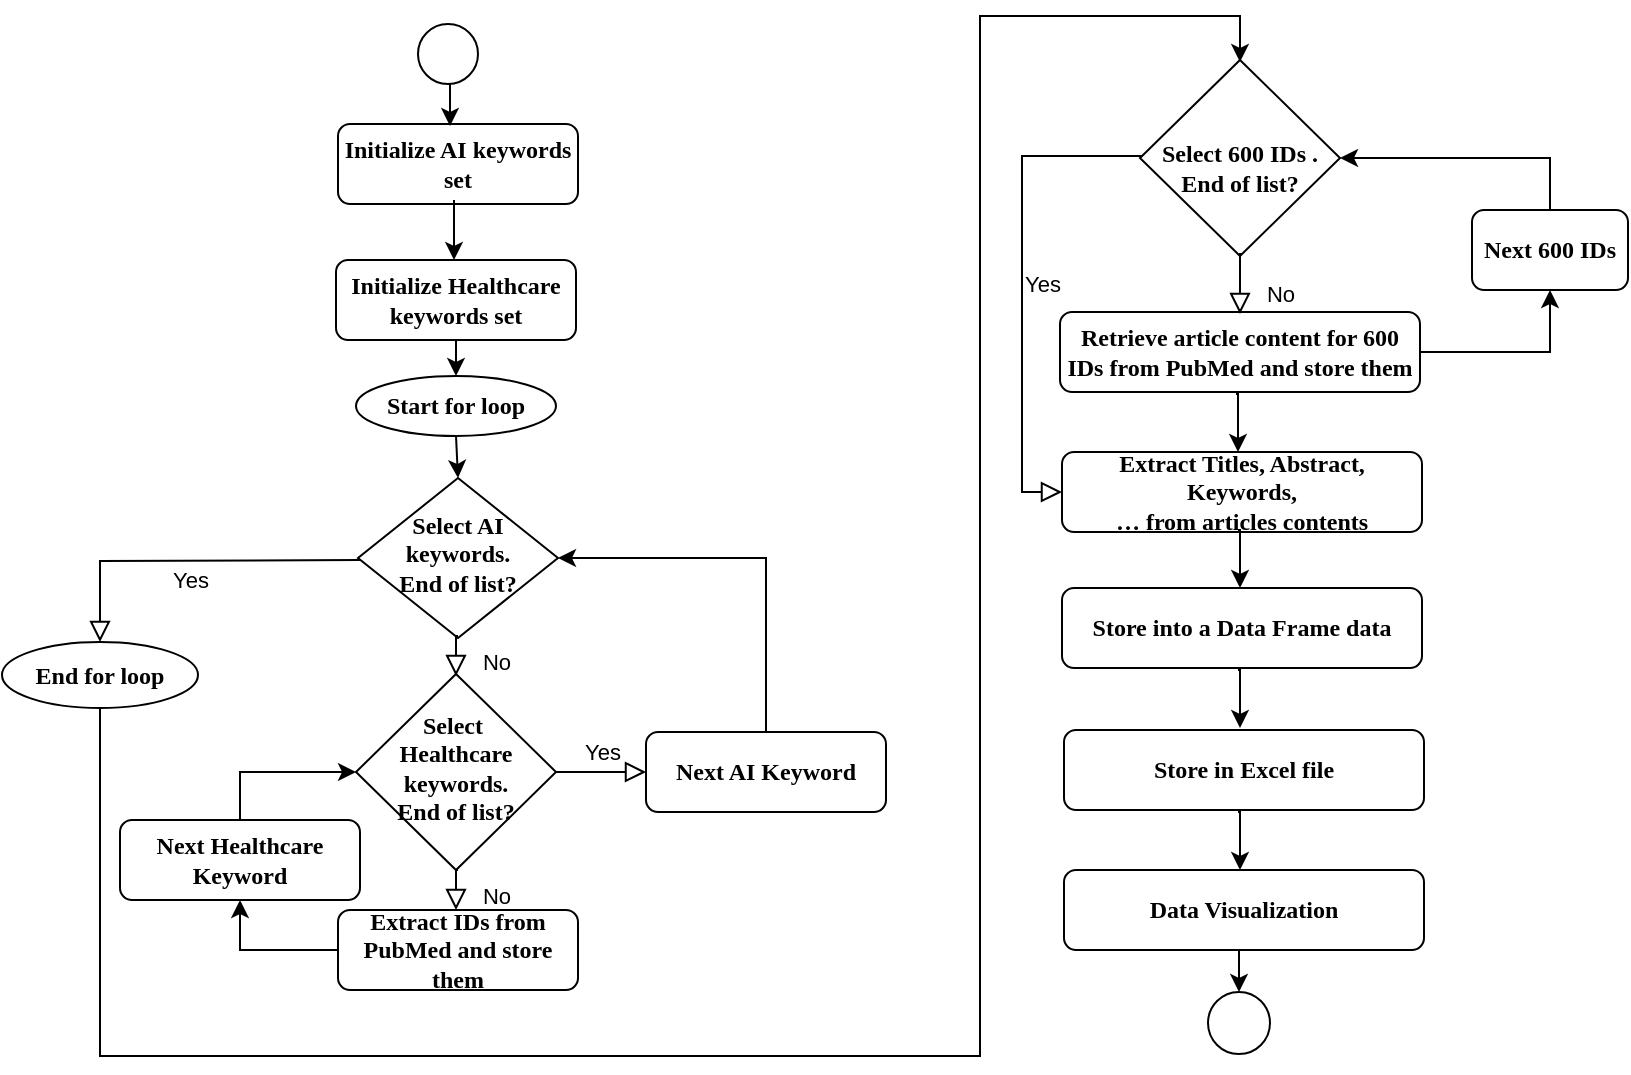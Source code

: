 <mxfile version="24.7.1" type="github">
  <diagram id="C5RBs43oDa-KdzZeNtuy" name="Page-1">
    <mxGraphModel dx="786" dy="433" grid="1" gridSize="10" guides="1" tooltips="1" connect="1" arrows="1" fold="1" page="1" pageScale="1" pageWidth="827" pageHeight="1169" math="0" shadow="0">
      <root>
        <mxCell id="WIyWlLk6GJQsqaUBKTNV-0" />
        <mxCell id="WIyWlLk6GJQsqaUBKTNV-1" parent="WIyWlLk6GJQsqaUBKTNV-0" />
        <mxCell id="WIyWlLk6GJQsqaUBKTNV-3" value="&lt;p style=&quot;margin-top: 0pt; margin-bottom: 0pt; margin-left: 0in; direction: ltr; unicode-bidi: embed; word-break: normal;&quot;&gt;&lt;span style=&quot;font-family: Calibri; font-weight: bold;&quot;&gt;&lt;font style=&quot;font-size: 12px;&quot;&gt;Initialize Healthcare keywords set&lt;/font&gt;&lt;/span&gt;&lt;/p&gt;" style="rounded=1;whiteSpace=wrap;html=1;fontSize=12;glass=0;strokeWidth=1;shadow=0;" parent="WIyWlLk6GJQsqaUBKTNV-1" vertex="1">
          <mxGeometry x="175" y="132" width="120" height="40" as="geometry" />
        </mxCell>
        <mxCell id="WIyWlLk6GJQsqaUBKTNV-6" value="&lt;p style=&quot;margin-top: 0pt; margin-bottom: 0pt; margin-left: 0in; direction: ltr; unicode-bidi: embed; word-break: normal;&quot;&gt;&lt;span style=&quot;font-family: Calibri; font-weight: bold;&quot;&gt;&lt;font style=&quot;font-size: 12px;&quot;&gt;Select AI keywords.&lt;/font&gt;&lt;/span&gt;&lt;/p&gt;&lt;p style=&quot;margin-top: 0pt; margin-bottom: 0pt; margin-left: 0in; direction: ltr; unicode-bidi: embed; word-break: normal;&quot;&gt;&lt;span style=&quot;font-family: Calibri; font-weight: bold;&quot;&gt;&lt;font style=&quot;font-size: 12px;&quot;&gt;End of list?&lt;/font&gt;&lt;/span&gt;&lt;/p&gt;" style="rhombus;whiteSpace=wrap;html=1;shadow=0;fontFamily=Helvetica;fontSize=12;align=center;strokeWidth=1;spacing=6;spacingTop=-4;" parent="WIyWlLk6GJQsqaUBKTNV-1" vertex="1">
          <mxGeometry x="186" y="241" width="100" height="80" as="geometry" />
        </mxCell>
        <mxCell id="WIyWlLk6GJQsqaUBKTNV-9" value="Yes" style="edgeStyle=orthogonalEdgeStyle;rounded=0;html=1;jettySize=auto;orthogonalLoop=1;fontSize=11;endArrow=block;endFill=0;endSize=8;strokeWidth=1;shadow=0;labelBackgroundColor=none;" parent="WIyWlLk6GJQsqaUBKTNV-1" source="WIyWlLk6GJQsqaUBKTNV-10" target="WIyWlLk6GJQsqaUBKTNV-12" edge="1">
          <mxGeometry y="10" relative="1" as="geometry">
            <mxPoint as="offset" />
          </mxGeometry>
        </mxCell>
        <mxCell id="WIyWlLk6GJQsqaUBKTNV-10" value="&lt;p style=&quot;margin-top: 0pt; margin-bottom: 0pt; margin-left: 0in; direction: ltr; unicode-bidi: embed; word-break: normal;&quot;&gt;&lt;span style=&quot;font-family: Calibri; font-weight: bold;&quot;&gt;&lt;font style=&quot;font-size: 12px;&quot;&gt;Select&amp;nbsp;&lt;/font&gt;&lt;/span&gt;&lt;/p&gt;&lt;p style=&quot;margin-top: 0pt; margin-bottom: 0pt; margin-left: 0in; direction: ltr; unicode-bidi: embed; word-break: normal;&quot;&gt;&lt;span style=&quot;font-family: Calibri; font-weight: bold;&quot;&gt;&lt;font style=&quot;font-size: 12px;&quot;&gt;Healthcare keywords.&lt;/font&gt;&lt;/span&gt;&lt;/p&gt;&lt;p style=&quot;margin-top: 0pt; margin-bottom: 0pt; margin-left: 0in; direction: ltr; unicode-bidi: embed; word-break: normal;&quot;&gt;&lt;span style=&quot;font-family: Calibri; font-weight: bold;&quot;&gt;&lt;font style=&quot;font-size: 12px;&quot;&gt;End of list?&lt;/font&gt;&lt;/span&gt;&lt;/p&gt;" style="rhombus;whiteSpace=wrap;html=1;shadow=0;fontFamily=Helvetica;fontSize=12;align=center;strokeWidth=1;spacing=6;spacingTop=-4;" parent="WIyWlLk6GJQsqaUBKTNV-1" vertex="1">
          <mxGeometry x="185" y="339" width="100" height="98" as="geometry" />
        </mxCell>
        <mxCell id="WIyWlLk6GJQsqaUBKTNV-11" value="&lt;p style=&quot;margin-top: 0pt; margin-bottom: 0pt; margin-left: 0in; direction: ltr; unicode-bidi: embed; word-break: normal;&quot;&gt;&lt;span style=&quot;font-family: Calibri; font-weight: bold;&quot;&gt;&lt;font style=&quot;font-size: 12px;&quot;&gt;Extract IDs from PubMed and store&lt;br/&gt;them&lt;/font&gt;&lt;/span&gt;&lt;/p&gt;" style="rounded=1;whiteSpace=wrap;html=1;fontSize=12;glass=0;strokeWidth=1;shadow=0;" parent="WIyWlLk6GJQsqaUBKTNV-1" vertex="1">
          <mxGeometry x="176" y="457" width="120" height="40" as="geometry" />
        </mxCell>
        <mxCell id="wZqffkMJ2ituIeMjyzKD-14" style="edgeStyle=orthogonalEdgeStyle;rounded=0;orthogonalLoop=1;jettySize=auto;html=1;exitX=0.5;exitY=0;exitDx=0;exitDy=0;entryX=1;entryY=0.5;entryDx=0;entryDy=0;" edge="1" parent="WIyWlLk6GJQsqaUBKTNV-1" source="WIyWlLk6GJQsqaUBKTNV-12" target="WIyWlLk6GJQsqaUBKTNV-6">
          <mxGeometry relative="1" as="geometry" />
        </mxCell>
        <mxCell id="WIyWlLk6GJQsqaUBKTNV-12" value="&lt;p style=&quot;margin-top: 0pt; margin-bottom: 0pt; margin-left: 0in; direction: ltr; unicode-bidi: embed; word-break: normal;&quot;&gt;&lt;span style=&quot;font-family: Calibri; font-weight: bold;&quot;&gt;&lt;font style=&quot;font-size: 12px;&quot;&gt;Next AI Keyword&lt;/font&gt;&lt;/span&gt;&lt;/p&gt;" style="rounded=1;whiteSpace=wrap;html=1;fontSize=12;glass=0;strokeWidth=1;shadow=0;" parent="WIyWlLk6GJQsqaUBKTNV-1" vertex="1">
          <mxGeometry x="330" y="368" width="120" height="40" as="geometry" />
        </mxCell>
        <mxCell id="AdelypCkZsyUj6Ug60hP-0" value="&lt;p style=&quot;margin-top: 0pt; margin-bottom: 0pt; margin-left: 0in; direction: ltr; unicode-bidi: embed; word-break: normal;&quot;&gt;&lt;span style=&quot;font-family: Calibri; font-weight: bold;&quot;&gt;&lt;font style=&quot;font-size: 12px;&quot;&gt;Initialize AI keywords set&lt;/font&gt;&lt;/span&gt;&lt;/p&gt;" style="rounded=1;whiteSpace=wrap;html=1;fontSize=12;glass=0;strokeWidth=1;shadow=0;align=center;" parent="WIyWlLk6GJQsqaUBKTNV-1" vertex="1">
          <mxGeometry x="176" y="64" width="120" height="40" as="geometry" />
        </mxCell>
        <mxCell id="AdelypCkZsyUj6Ug60hP-2" value="" style="edgeStyle=orthogonalEdgeStyle;rounded=0;orthogonalLoop=1;jettySize=auto;html=1;" parent="WIyWlLk6GJQsqaUBKTNV-1" edge="1">
          <mxGeometry relative="1" as="geometry">
            <mxPoint x="234" y="102" as="sourcePoint" />
            <mxPoint x="234" y="132" as="targetPoint" />
          </mxGeometry>
        </mxCell>
        <mxCell id="AdelypCkZsyUj6Ug60hP-3" value="" style="ellipse;whiteSpace=wrap;html=1;aspect=fixed;" parent="WIyWlLk6GJQsqaUBKTNV-1" vertex="1">
          <mxGeometry x="216" y="14" width="30" height="30" as="geometry" />
        </mxCell>
        <mxCell id="AdelypCkZsyUj6Ug60hP-4" value="" style="edgeStyle=orthogonalEdgeStyle;rounded=0;orthogonalLoop=1;jettySize=auto;html=1;exitX=0.5;exitY=1;exitDx=0;exitDy=0;" parent="WIyWlLk6GJQsqaUBKTNV-1" source="AdelypCkZsyUj6Ug60hP-3" edge="1">
          <mxGeometry relative="1" as="geometry">
            <mxPoint x="232" y="50" as="sourcePoint" />
            <mxPoint x="232" y="65" as="targetPoint" />
          </mxGeometry>
        </mxCell>
        <mxCell id="AdelypCkZsyUj6Ug60hP-7" value="" style="endArrow=classic;html=1;rounded=0;exitX=0.5;exitY=1;exitDx=0;exitDy=0;" parent="WIyWlLk6GJQsqaUBKTNV-1" source="WIyWlLk6GJQsqaUBKTNV-3" target="AdelypCkZsyUj6Ug60hP-8" edge="1">
          <mxGeometry width="50" height="50" relative="1" as="geometry">
            <mxPoint x="265" y="270" as="sourcePoint" />
            <mxPoint x="235" y="200" as="targetPoint" />
          </mxGeometry>
        </mxCell>
        <mxCell id="AdelypCkZsyUj6Ug60hP-8" value="&lt;p style=&quot;language:en-US;margin-top:0pt;margin-bottom:0pt;margin-left:0in;&lt;br/&gt;text-align:left;direction:ltr;unicode-bidi:embed;mso-line-break-override:none;&lt;br/&gt;word-break:normal;punctuation-wrap:hanging&quot;&gt;&lt;span style=&quot;font-family: Calibri;&quot;&gt;&lt;font style=&quot;font-size: 12px;&quot;&gt;&lt;b&gt;Start for loop&lt;/b&gt;&lt;/font&gt;&lt;/span&gt;&lt;/p&gt;" style="ellipse;whiteSpace=wrap;html=1;" parent="WIyWlLk6GJQsqaUBKTNV-1" vertex="1">
          <mxGeometry x="185" y="190" width="100" height="30" as="geometry" />
        </mxCell>
        <mxCell id="AdelypCkZsyUj6Ug60hP-9" value="" style="endArrow=classic;html=1;rounded=0;entryX=0.5;entryY=0;entryDx=0;entryDy=0;exitX=0.5;exitY=1;exitDx=0;exitDy=0;" parent="WIyWlLk6GJQsqaUBKTNV-1" source="AdelypCkZsyUj6Ug60hP-8" target="WIyWlLk6GJQsqaUBKTNV-6" edge="1">
          <mxGeometry width="50" height="50" relative="1" as="geometry">
            <mxPoint x="265" y="270" as="sourcePoint" />
            <mxPoint x="315" y="220" as="targetPoint" />
          </mxGeometry>
        </mxCell>
        <mxCell id="wZqffkMJ2ituIeMjyzKD-0" value="No" style="rounded=0;html=1;jettySize=auto;orthogonalLoop=1;fontSize=11;endArrow=block;endFill=0;endSize=8;strokeWidth=1;shadow=0;labelBackgroundColor=none;edgeStyle=orthogonalEdgeStyle;" edge="1" parent="WIyWlLk6GJQsqaUBKTNV-1">
          <mxGeometry x="0.333" y="20" relative="1" as="geometry">
            <mxPoint as="offset" />
            <mxPoint x="236" y="320" as="sourcePoint" />
            <mxPoint x="235" y="340" as="targetPoint" />
          </mxGeometry>
        </mxCell>
        <mxCell id="wZqffkMJ2ituIeMjyzKD-12" style="edgeStyle=orthogonalEdgeStyle;rounded=0;orthogonalLoop=1;jettySize=auto;html=1;exitX=0.5;exitY=0;exitDx=0;exitDy=0;entryX=0;entryY=0.5;entryDx=0;entryDy=0;" edge="1" parent="WIyWlLk6GJQsqaUBKTNV-1" source="wZqffkMJ2ituIeMjyzKD-1" target="WIyWlLk6GJQsqaUBKTNV-10">
          <mxGeometry relative="1" as="geometry" />
        </mxCell>
        <mxCell id="wZqffkMJ2ituIeMjyzKD-1" value="&lt;p style=&quot;margin-top: 0pt; margin-bottom: 0pt; margin-left: 0in; direction: ltr; unicode-bidi: embed; word-break: normal;&quot;&gt;&lt;span style=&quot;font-family: Calibri; font-weight: bold;&quot;&gt;&lt;font style=&quot;font-size: 12px;&quot;&gt;Next Healthcare Keyword&lt;/font&gt;&lt;/span&gt;&lt;/p&gt;" style="rounded=1;whiteSpace=wrap;html=1;fontSize=12;glass=0;strokeWidth=1;shadow=0;" vertex="1" parent="WIyWlLk6GJQsqaUBKTNV-1">
          <mxGeometry x="67" y="412" width="120" height="40" as="geometry" />
        </mxCell>
        <mxCell id="wZqffkMJ2ituIeMjyzKD-5" value="No" style="rounded=0;html=1;jettySize=auto;orthogonalLoop=1;fontSize=11;endArrow=block;endFill=0;endSize=8;strokeWidth=1;shadow=0;labelBackgroundColor=none;edgeStyle=orthogonalEdgeStyle;" edge="1" parent="WIyWlLk6GJQsqaUBKTNV-1">
          <mxGeometry x="0.333" y="20" relative="1" as="geometry">
            <mxPoint as="offset" />
            <mxPoint x="236" y="437" as="sourcePoint" />
            <mxPoint x="235" y="457" as="targetPoint" />
          </mxGeometry>
        </mxCell>
        <mxCell id="wZqffkMJ2ituIeMjyzKD-7" style="edgeStyle=orthogonalEdgeStyle;rounded=0;orthogonalLoop=1;jettySize=auto;html=1;exitX=0;exitY=0.5;exitDx=0;exitDy=0;entryX=0.5;entryY=1;entryDx=0;entryDy=0;" edge="1" parent="WIyWlLk6GJQsqaUBKTNV-1" source="WIyWlLk6GJQsqaUBKTNV-11" target="wZqffkMJ2ituIeMjyzKD-1">
          <mxGeometry relative="1" as="geometry" />
        </mxCell>
        <mxCell id="wZqffkMJ2ituIeMjyzKD-21" style="edgeStyle=orthogonalEdgeStyle;rounded=0;orthogonalLoop=1;jettySize=auto;html=1;exitX=0.5;exitY=1;exitDx=0;exitDy=0;" edge="1" parent="WIyWlLk6GJQsqaUBKTNV-1" source="wZqffkMJ2ituIeMjyzKD-15">
          <mxGeometry relative="1" as="geometry">
            <mxPoint x="627" y="32.98" as="targetPoint" />
            <Array as="points">
              <mxPoint x="57" y="530" />
              <mxPoint x="497" y="530" />
              <mxPoint x="497" y="10" />
              <mxPoint x="627" y="10" />
            </Array>
          </mxGeometry>
        </mxCell>
        <mxCell id="wZqffkMJ2ituIeMjyzKD-15" value="&lt;p style=&quot;language:en-US;margin-top:0pt;margin-bottom:0pt;margin-left:0in;&lt;br/&gt;text-align:left;direction:ltr;unicode-bidi:embed;mso-line-break-override:none;&lt;br/&gt;word-break:normal;punctuation-wrap:hanging&quot;&gt;&lt;span style=&quot;font-family: Calibri;&quot;&gt;&lt;b style=&quot;&quot;&gt;&lt;font style=&quot;font-size: 12px;&quot;&gt;End for loop&lt;/font&gt;&lt;/b&gt;&lt;/span&gt;&lt;/p&gt;" style="ellipse;whiteSpace=wrap;html=1;" vertex="1" parent="WIyWlLk6GJQsqaUBKTNV-1">
          <mxGeometry x="8" y="323" width="98" height="33" as="geometry" />
        </mxCell>
        <mxCell id="wZqffkMJ2ituIeMjyzKD-16" value="Yes" style="edgeStyle=orthogonalEdgeStyle;rounded=0;html=1;jettySize=auto;orthogonalLoop=1;fontSize=11;endArrow=block;endFill=0;endSize=8;strokeWidth=1;shadow=0;labelBackgroundColor=none;entryX=0.5;entryY=0;entryDx=0;entryDy=0;" edge="1" parent="WIyWlLk6GJQsqaUBKTNV-1" target="wZqffkMJ2ituIeMjyzKD-15">
          <mxGeometry y="10" relative="1" as="geometry">
            <mxPoint as="offset" />
            <mxPoint x="187" y="282" as="sourcePoint" />
            <mxPoint x="67" y="310" as="targetPoint" />
          </mxGeometry>
        </mxCell>
        <mxCell id="wZqffkMJ2ituIeMjyzKD-17" value="&lt;p style=&quot;margin-top: 0pt; margin-bottom: 0pt; margin-left: 0in; direction: ltr; unicode-bidi: embed; word-break: normal;&quot;&gt;&lt;span style=&quot;font-family: Calibri; font-weight: bold;&quot;&gt;&lt;font style=&quot;font-size: 12px;&quot;&gt;&lt;br&gt;&lt;/font&gt;&lt;/span&gt;&lt;/p&gt;&lt;p style=&quot;margin-top: 0pt; margin-bottom: 0pt; margin-left: 0in; direction: ltr; unicode-bidi: embed; word-break: normal;&quot;&gt;&lt;span style=&quot;font-family: Calibri; font-weight: bold;&quot;&gt;&lt;font style=&quot;font-size: 12px;&quot;&gt;Select 600 IDs .&lt;/font&gt;&lt;/span&gt;&lt;/p&gt;&lt;p style=&quot;margin-top: 0pt; margin-bottom: 0pt; margin-left: 0in; direction: ltr; unicode-bidi: embed; word-break: normal;&quot;&gt;&lt;span style=&quot;font-family: Calibri; font-weight: bold; background-color: initial;&quot;&gt;End of list?&lt;/span&gt;&lt;br&gt;&lt;/p&gt;" style="rhombus;whiteSpace=wrap;html=1;shadow=0;fontFamily=Helvetica;fontSize=12;align=center;strokeWidth=1;spacing=6;spacingTop=-4;" vertex="1" parent="WIyWlLk6GJQsqaUBKTNV-1">
          <mxGeometry x="577" y="32" width="100" height="98" as="geometry" />
        </mxCell>
        <mxCell id="wZqffkMJ2ituIeMjyzKD-22" style="edgeStyle=orthogonalEdgeStyle;rounded=0;orthogonalLoop=1;jettySize=auto;html=1;exitX=0.5;exitY=1;exitDx=0;exitDy=0;" edge="1" parent="WIyWlLk6GJQsqaUBKTNV-1" source="wZqffkMJ2ituIeMjyzKD-17" target="wZqffkMJ2ituIeMjyzKD-17">
          <mxGeometry relative="1" as="geometry" />
        </mxCell>
        <mxCell id="wZqffkMJ2ituIeMjyzKD-37" style="edgeStyle=orthogonalEdgeStyle;rounded=0;orthogonalLoop=1;jettySize=auto;html=1;exitX=0.5;exitY=0;exitDx=0;exitDy=0;entryX=1;entryY=0.5;entryDx=0;entryDy=0;" edge="1" parent="WIyWlLk6GJQsqaUBKTNV-1" source="wZqffkMJ2ituIeMjyzKD-23" target="wZqffkMJ2ituIeMjyzKD-17">
          <mxGeometry relative="1" as="geometry" />
        </mxCell>
        <mxCell id="wZqffkMJ2ituIeMjyzKD-23" value="&lt;p style=&quot;margin-top: 0pt; margin-bottom: 0pt; margin-left: 0in; direction: ltr; unicode-bidi: embed; word-break: normal;&quot;&gt;&lt;span style=&quot;font-family: Calibri; font-weight: bold;&quot;&gt;&lt;font style=&quot;font-size: 12px;&quot;&gt;Next 600 IDs&lt;/font&gt;&lt;/span&gt;&lt;/p&gt;" style="rounded=1;whiteSpace=wrap;html=1;fontSize=12;glass=0;strokeWidth=1;shadow=0;" vertex="1" parent="WIyWlLk6GJQsqaUBKTNV-1">
          <mxGeometry x="743" y="107" width="78" height="40" as="geometry" />
        </mxCell>
        <mxCell id="wZqffkMJ2ituIeMjyzKD-35" style="edgeStyle=orthogonalEdgeStyle;rounded=0;orthogonalLoop=1;jettySize=auto;html=1;exitX=1;exitY=0.5;exitDx=0;exitDy=0;entryX=0.5;entryY=1;entryDx=0;entryDy=0;" edge="1" parent="WIyWlLk6GJQsqaUBKTNV-1" source="wZqffkMJ2ituIeMjyzKD-24" target="wZqffkMJ2ituIeMjyzKD-23">
          <mxGeometry relative="1" as="geometry" />
        </mxCell>
        <mxCell id="wZqffkMJ2ituIeMjyzKD-41" style="edgeStyle=orthogonalEdgeStyle;rounded=0;orthogonalLoop=1;jettySize=auto;html=1;exitX=0.5;exitY=1;exitDx=0;exitDy=0;entryX=0.5;entryY=0;entryDx=0;entryDy=0;" edge="1" parent="WIyWlLk6GJQsqaUBKTNV-1">
          <mxGeometry relative="1" as="geometry">
            <mxPoint x="625" y="199" as="sourcePoint" />
            <mxPoint x="626" y="228" as="targetPoint" />
          </mxGeometry>
        </mxCell>
        <mxCell id="wZqffkMJ2ituIeMjyzKD-24" value="&lt;p style=&quot;margin-top: 0pt; margin-bottom: 0pt; margin-left: 0in; direction: ltr; unicode-bidi: embed; word-break: normal;&quot;&gt;&lt;span style=&quot;font-family: Calibri; font-weight: bold;&quot;&gt;&lt;font style=&quot;font-size: 12px;&quot;&gt;Retrieve article content for 600&lt;br/&gt;IDs from PubMed and store them&lt;/font&gt;&lt;/span&gt;&lt;/p&gt;" style="rounded=1;whiteSpace=wrap;html=1;fontSize=12;glass=0;strokeWidth=1;shadow=0;" vertex="1" parent="WIyWlLk6GJQsqaUBKTNV-1">
          <mxGeometry x="537" y="158" width="180" height="40" as="geometry" />
        </mxCell>
        <mxCell id="wZqffkMJ2ituIeMjyzKD-25" value="No" style="rounded=0;html=1;jettySize=auto;orthogonalLoop=1;fontSize=11;endArrow=block;endFill=0;endSize=8;strokeWidth=1;shadow=0;labelBackgroundColor=none;edgeStyle=orthogonalEdgeStyle;entryX=0.5;entryY=0;entryDx=0;entryDy=0;" edge="1" parent="WIyWlLk6GJQsqaUBKTNV-1">
          <mxGeometry x="0.333" y="20" relative="1" as="geometry">
            <mxPoint as="offset" />
            <mxPoint x="628" y="129" as="sourcePoint" />
            <mxPoint x="627" y="159" as="targetPoint" />
          </mxGeometry>
        </mxCell>
        <mxCell id="wZqffkMJ2ituIeMjyzKD-38" value="&lt;p style=&quot;margin-top: 0pt; margin-bottom: 0pt; margin-left: 0in; direction: ltr; unicode-bidi: embed; word-break: normal;&quot;&gt;&lt;span style=&quot;font-family: Calibri; font-weight: bold;&quot;&gt;&lt;font style=&quot;font-size: 12px;&quot;&gt;Extract Titles, Abstract, Keywords,&lt;br/&gt;… from articles contents&lt;/font&gt;&lt;/span&gt;&lt;/p&gt;" style="rounded=1;whiteSpace=wrap;html=1;fontSize=12;glass=0;strokeWidth=1;shadow=0;" vertex="1" parent="WIyWlLk6GJQsqaUBKTNV-1">
          <mxGeometry x="538" y="228" width="180" height="40" as="geometry" />
        </mxCell>
        <mxCell id="wZqffkMJ2ituIeMjyzKD-39" value="Yes" style="edgeStyle=orthogonalEdgeStyle;rounded=0;html=1;jettySize=auto;orthogonalLoop=1;fontSize=11;endArrow=block;endFill=0;endSize=8;strokeWidth=1;shadow=0;labelBackgroundColor=none;entryX=0;entryY=0.5;entryDx=0;entryDy=0;" edge="1" parent="WIyWlLk6GJQsqaUBKTNV-1" source="wZqffkMJ2ituIeMjyzKD-17" target="wZqffkMJ2ituIeMjyzKD-38">
          <mxGeometry y="10" relative="1" as="geometry">
            <mxPoint as="offset" />
            <mxPoint x="571" y="83" as="sourcePoint" />
            <mxPoint x="621" y="180" as="targetPoint" />
            <Array as="points">
              <mxPoint x="518" y="80" />
              <mxPoint x="518" y="248" />
            </Array>
          </mxGeometry>
        </mxCell>
        <mxCell id="wZqffkMJ2ituIeMjyzKD-43" value="&lt;p style=&quot;margin-top: 0pt; margin-bottom: 0pt; margin-left: 0in; direction: ltr; unicode-bidi: embed; word-break: normal;&quot;&gt;&lt;span style=&quot;font-family: Calibri; font-weight: bold;&quot;&gt;&lt;font style=&quot;font-size: 12px;&quot;&gt;Store into a Data Frame data&lt;/font&gt;&lt;/span&gt;&lt;/p&gt;" style="rounded=1;whiteSpace=wrap;html=1;fontSize=12;glass=0;strokeWidth=1;shadow=0;" vertex="1" parent="WIyWlLk6GJQsqaUBKTNV-1">
          <mxGeometry x="538" y="296" width="180" height="40" as="geometry" />
        </mxCell>
        <mxCell id="wZqffkMJ2ituIeMjyzKD-44" style="edgeStyle=orthogonalEdgeStyle;rounded=0;orthogonalLoop=1;jettySize=auto;html=1;exitX=0.5;exitY=1;exitDx=0;exitDy=0;entryX=0.5;entryY=0;entryDx=0;entryDy=0;" edge="1" parent="WIyWlLk6GJQsqaUBKTNV-1">
          <mxGeometry relative="1" as="geometry">
            <mxPoint x="626" y="337" as="sourcePoint" />
            <mxPoint x="627" y="366" as="targetPoint" />
          </mxGeometry>
        </mxCell>
        <mxCell id="wZqffkMJ2ituIeMjyzKD-45" value="&lt;p style=&quot;margin-top: 0pt; margin-bottom: 0pt; margin-left: 0in; direction: ltr; unicode-bidi: embed; word-break: normal;&quot;&gt;&lt;span style=&quot;font-family: Calibri; font-weight: bold;&quot;&gt;&lt;font style=&quot;font-size: 12px;&quot;&gt;Store in Excel file&lt;/font&gt;&lt;/span&gt;&lt;/p&gt;" style="rounded=1;whiteSpace=wrap;html=1;fontSize=12;glass=0;strokeWidth=1;shadow=0;" vertex="1" parent="WIyWlLk6GJQsqaUBKTNV-1">
          <mxGeometry x="539" y="367" width="180" height="40" as="geometry" />
        </mxCell>
        <mxCell id="wZqffkMJ2ituIeMjyzKD-46" style="edgeStyle=orthogonalEdgeStyle;rounded=0;orthogonalLoop=1;jettySize=auto;html=1;exitX=0.5;exitY=1;exitDx=0;exitDy=0;entryX=0.5;entryY=0;entryDx=0;entryDy=0;" edge="1" parent="WIyWlLk6GJQsqaUBKTNV-1">
          <mxGeometry relative="1" as="geometry">
            <mxPoint x="626" y="408" as="sourcePoint" />
            <mxPoint x="627" y="437" as="targetPoint" />
          </mxGeometry>
        </mxCell>
        <mxCell id="wZqffkMJ2ituIeMjyzKD-54" style="edgeStyle=orthogonalEdgeStyle;rounded=0;orthogonalLoop=1;jettySize=auto;html=1;exitX=0.5;exitY=1;exitDx=0;exitDy=0;entryX=0.5;entryY=0;entryDx=0;entryDy=0;" edge="1" parent="WIyWlLk6GJQsqaUBKTNV-1" source="wZqffkMJ2ituIeMjyzKD-47" target="wZqffkMJ2ituIeMjyzKD-52">
          <mxGeometry relative="1" as="geometry" />
        </mxCell>
        <mxCell id="wZqffkMJ2ituIeMjyzKD-47" value="&lt;p style=&quot;margin-top: 0pt; margin-bottom: 0pt; margin-left: 0in; direction: ltr; unicode-bidi: embed; word-break: normal;&quot;&gt;&lt;span style=&quot;font-family: Calibri; font-weight: bold;&quot;&gt;&lt;font style=&quot;font-size: 12px;&quot;&gt;Data Visualization&lt;/font&gt;&lt;/span&gt;&lt;/p&gt;" style="rounded=1;whiteSpace=wrap;html=1;fontSize=12;glass=0;strokeWidth=1;shadow=0;" vertex="1" parent="WIyWlLk6GJQsqaUBKTNV-1">
          <mxGeometry x="539" y="437" width="180" height="40" as="geometry" />
        </mxCell>
        <mxCell id="wZqffkMJ2ituIeMjyzKD-51" style="edgeStyle=orthogonalEdgeStyle;rounded=0;orthogonalLoop=1;jettySize=auto;html=1;exitX=0.5;exitY=1;exitDx=0;exitDy=0;entryX=0.5;entryY=0;entryDx=0;entryDy=0;" edge="1" parent="WIyWlLk6GJQsqaUBKTNV-1">
          <mxGeometry relative="1" as="geometry">
            <mxPoint x="626" y="267" as="sourcePoint" />
            <mxPoint x="627" y="296" as="targetPoint" />
          </mxGeometry>
        </mxCell>
        <mxCell id="wZqffkMJ2ituIeMjyzKD-52" value="" style="ellipse;whiteSpace=wrap;html=1;aspect=fixed;" vertex="1" parent="WIyWlLk6GJQsqaUBKTNV-1">
          <mxGeometry x="611" y="498" width="31" height="31" as="geometry" />
        </mxCell>
      </root>
    </mxGraphModel>
  </diagram>
</mxfile>
